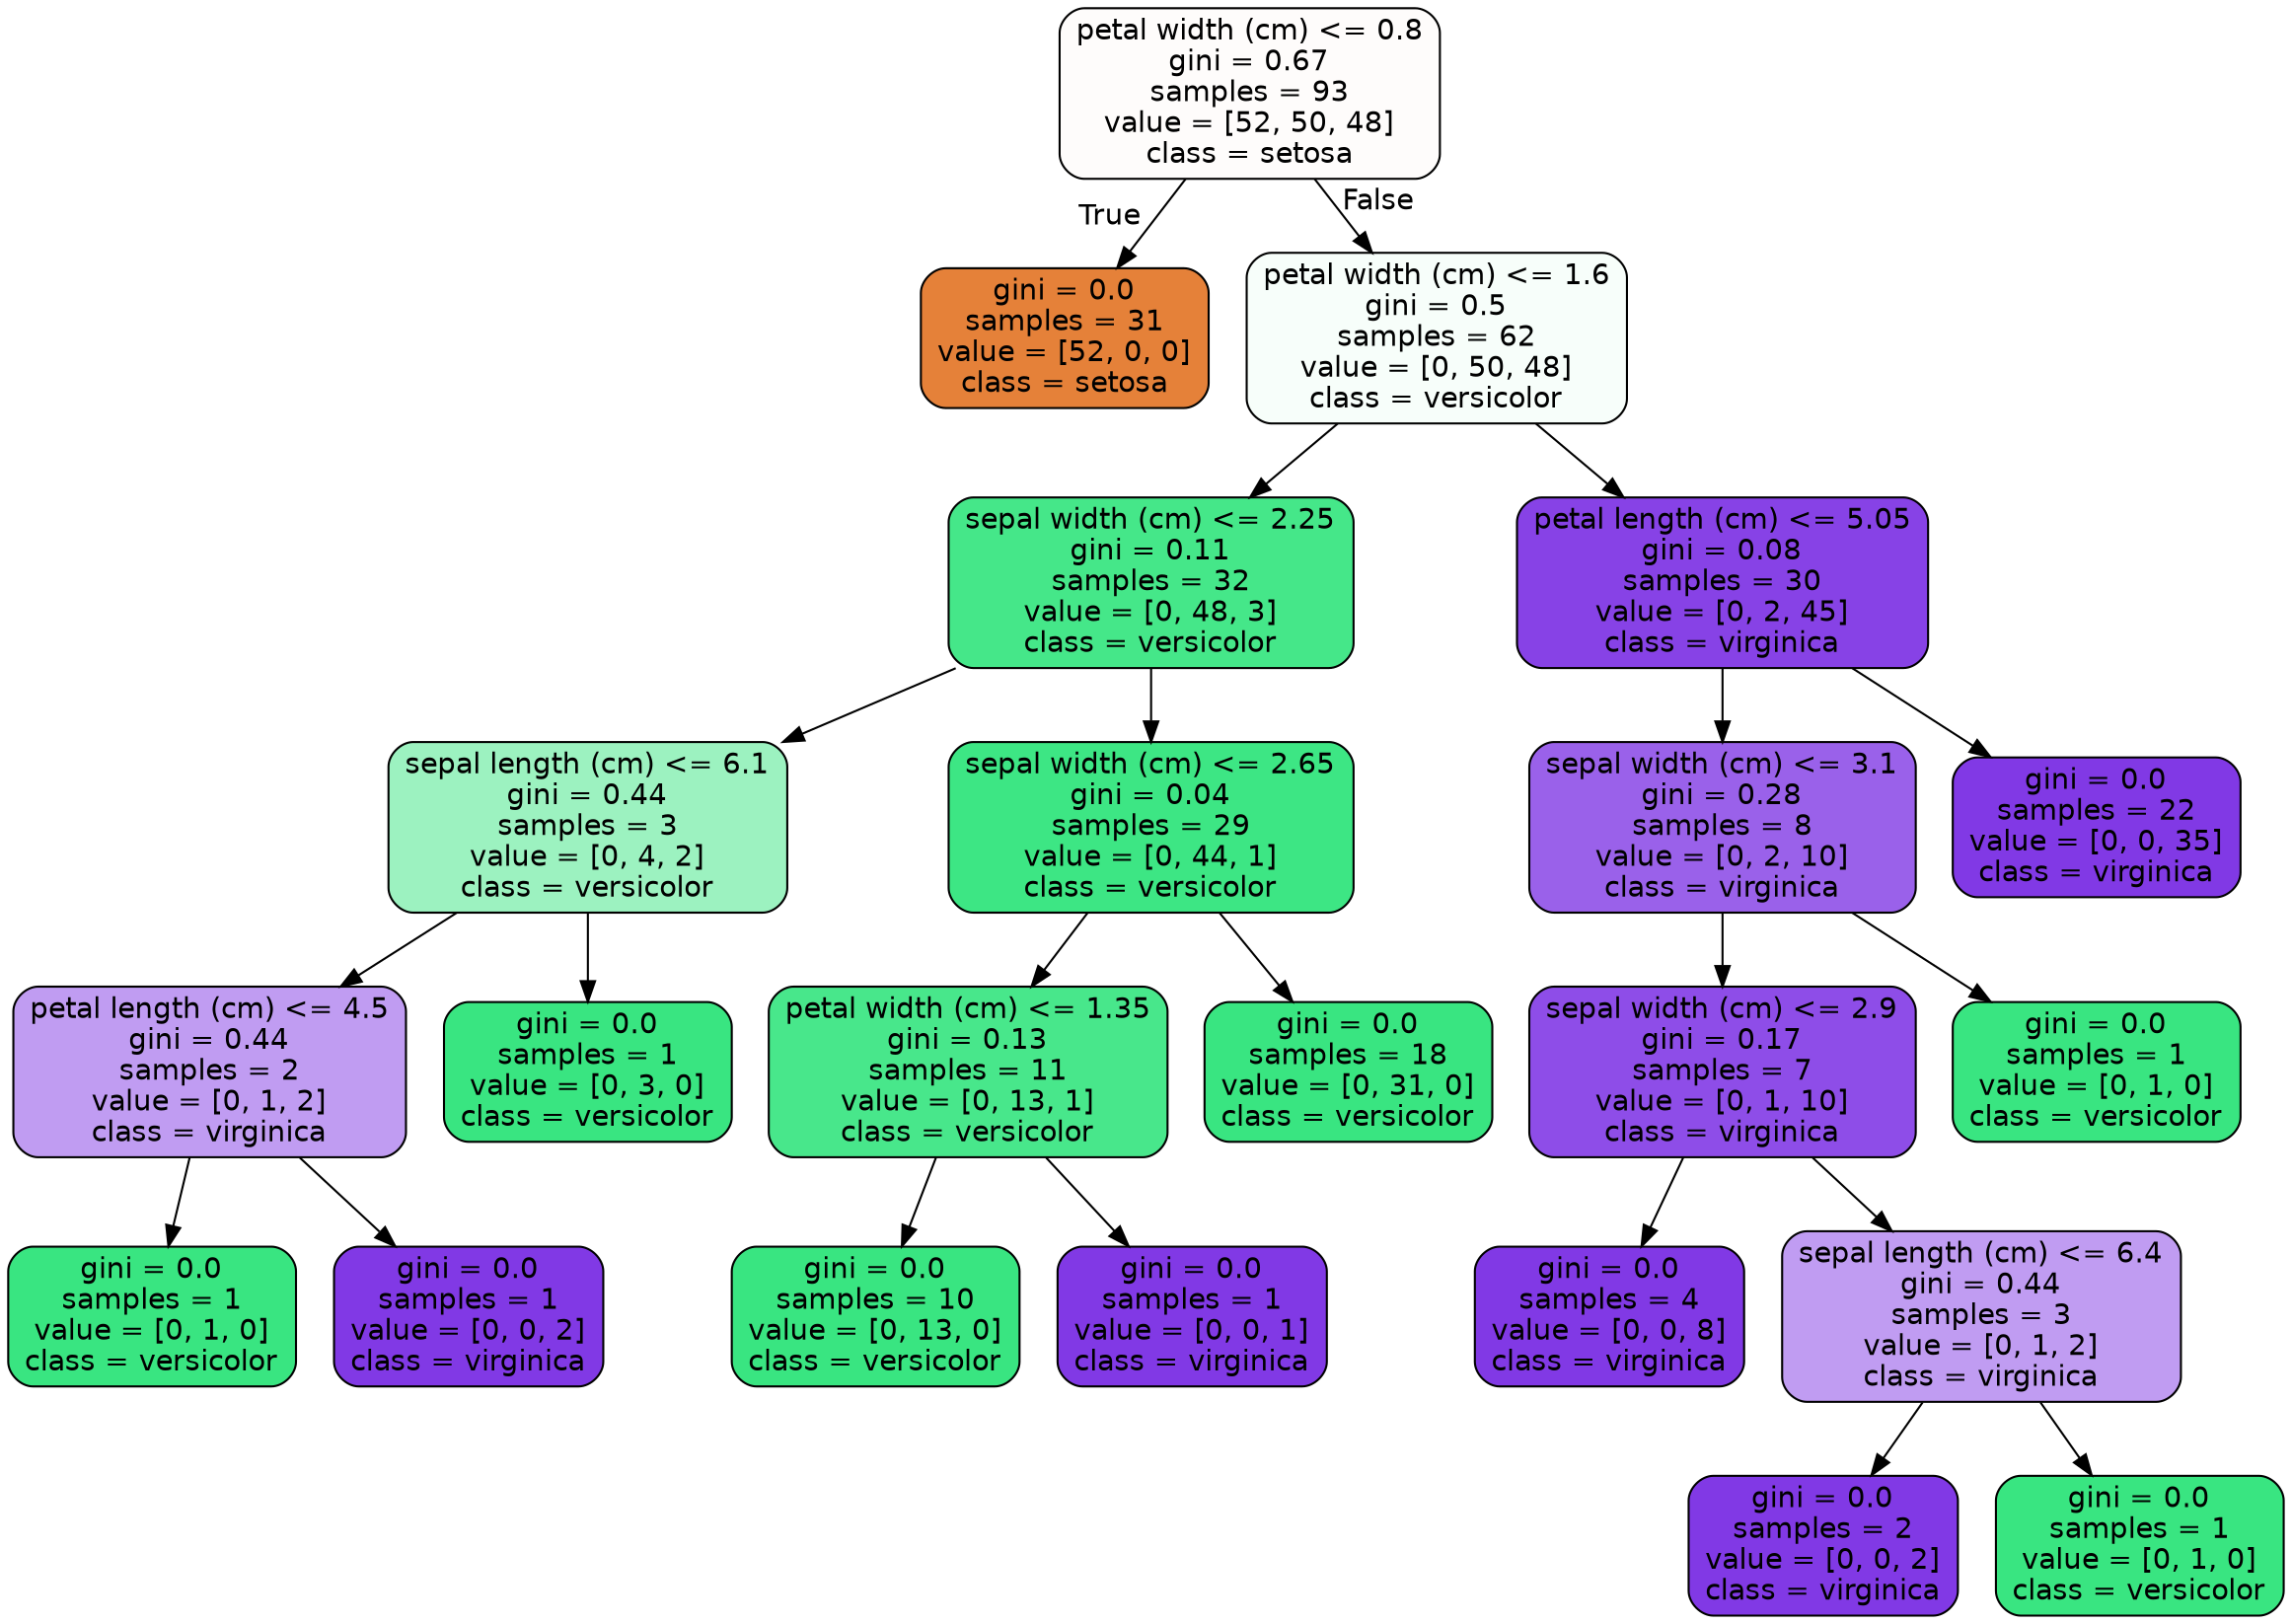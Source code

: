 digraph Tree {
node [shape=box, style="filled, rounded", color="black", fontname=helvetica] ;
edge [fontname=helvetica] ;
0 [label="petal width (cm) <= 0.8\ngini = 0.67\nsamples = 93\nvalue = [52, 50, 48]\nclass = setosa", fillcolor="#fefcfb"] ;
1 [label="gini = 0.0\nsamples = 31\nvalue = [52, 0, 0]\nclass = setosa", fillcolor="#e58139"] ;
0 -> 1 [labeldistance=2.5, labelangle=45, headlabel="True"] ;
2 [label="petal width (cm) <= 1.6\ngini = 0.5\nsamples = 62\nvalue = [0, 50, 48]\nclass = versicolor", fillcolor="#f7fefa"] ;
0 -> 2 [labeldistance=2.5, labelangle=-45, headlabel="False"] ;
3 [label="sepal width (cm) <= 2.25\ngini = 0.11\nsamples = 32\nvalue = [0, 48, 3]\nclass = versicolor", fillcolor="#45e789"] ;
2 -> 3 ;
4 [label="sepal length (cm) <= 6.1\ngini = 0.44\nsamples = 3\nvalue = [0, 4, 2]\nclass = versicolor", fillcolor="#9cf2c0"] ;
3 -> 4 ;
5 [label="petal length (cm) <= 4.5\ngini = 0.44\nsamples = 2\nvalue = [0, 1, 2]\nclass = virginica", fillcolor="#c09cf2"] ;
4 -> 5 ;
6 [label="gini = 0.0\nsamples = 1\nvalue = [0, 1, 0]\nclass = versicolor", fillcolor="#39e581"] ;
5 -> 6 ;
7 [label="gini = 0.0\nsamples = 1\nvalue = [0, 0, 2]\nclass = virginica", fillcolor="#8139e5"] ;
5 -> 7 ;
8 [label="gini = 0.0\nsamples = 1\nvalue = [0, 3, 0]\nclass = versicolor", fillcolor="#39e581"] ;
4 -> 8 ;
9 [label="sepal width (cm) <= 2.65\ngini = 0.04\nsamples = 29\nvalue = [0, 44, 1]\nclass = versicolor", fillcolor="#3de684"] ;
3 -> 9 ;
10 [label="petal width (cm) <= 1.35\ngini = 0.13\nsamples = 11\nvalue = [0, 13, 1]\nclass = versicolor", fillcolor="#48e78b"] ;
9 -> 10 ;
11 [label="gini = 0.0\nsamples = 10\nvalue = [0, 13, 0]\nclass = versicolor", fillcolor="#39e581"] ;
10 -> 11 ;
12 [label="gini = 0.0\nsamples = 1\nvalue = [0, 0, 1]\nclass = virginica", fillcolor="#8139e5"] ;
10 -> 12 ;
13 [label="gini = 0.0\nsamples = 18\nvalue = [0, 31, 0]\nclass = versicolor", fillcolor="#39e581"] ;
9 -> 13 ;
14 [label="petal length (cm) <= 5.05\ngini = 0.08\nsamples = 30\nvalue = [0, 2, 45]\nclass = virginica", fillcolor="#8742e6"] ;
2 -> 14 ;
15 [label="sepal width (cm) <= 3.1\ngini = 0.28\nsamples = 8\nvalue = [0, 2, 10]\nclass = virginica", fillcolor="#9a61ea"] ;
14 -> 15 ;
16 [label="sepal width (cm) <= 2.9\ngini = 0.17\nsamples = 7\nvalue = [0, 1, 10]\nclass = virginica", fillcolor="#8e4de8"] ;
15 -> 16 ;
17 [label="gini = 0.0\nsamples = 4\nvalue = [0, 0, 8]\nclass = virginica", fillcolor="#8139e5"] ;
16 -> 17 ;
18 [label="sepal length (cm) <= 6.4\ngini = 0.44\nsamples = 3\nvalue = [0, 1, 2]\nclass = virginica", fillcolor="#c09cf2"] ;
16 -> 18 ;
19 [label="gini = 0.0\nsamples = 2\nvalue = [0, 0, 2]\nclass = virginica", fillcolor="#8139e5"] ;
18 -> 19 ;
20 [label="gini = 0.0\nsamples = 1\nvalue = [0, 1, 0]\nclass = versicolor", fillcolor="#39e581"] ;
18 -> 20 ;
21 [label="gini = 0.0\nsamples = 1\nvalue = [0, 1, 0]\nclass = versicolor", fillcolor="#39e581"] ;
15 -> 21 ;
22 [label="gini = 0.0\nsamples = 22\nvalue = [0, 0, 35]\nclass = virginica", fillcolor="#8139e5"] ;
14 -> 22 ;
}
